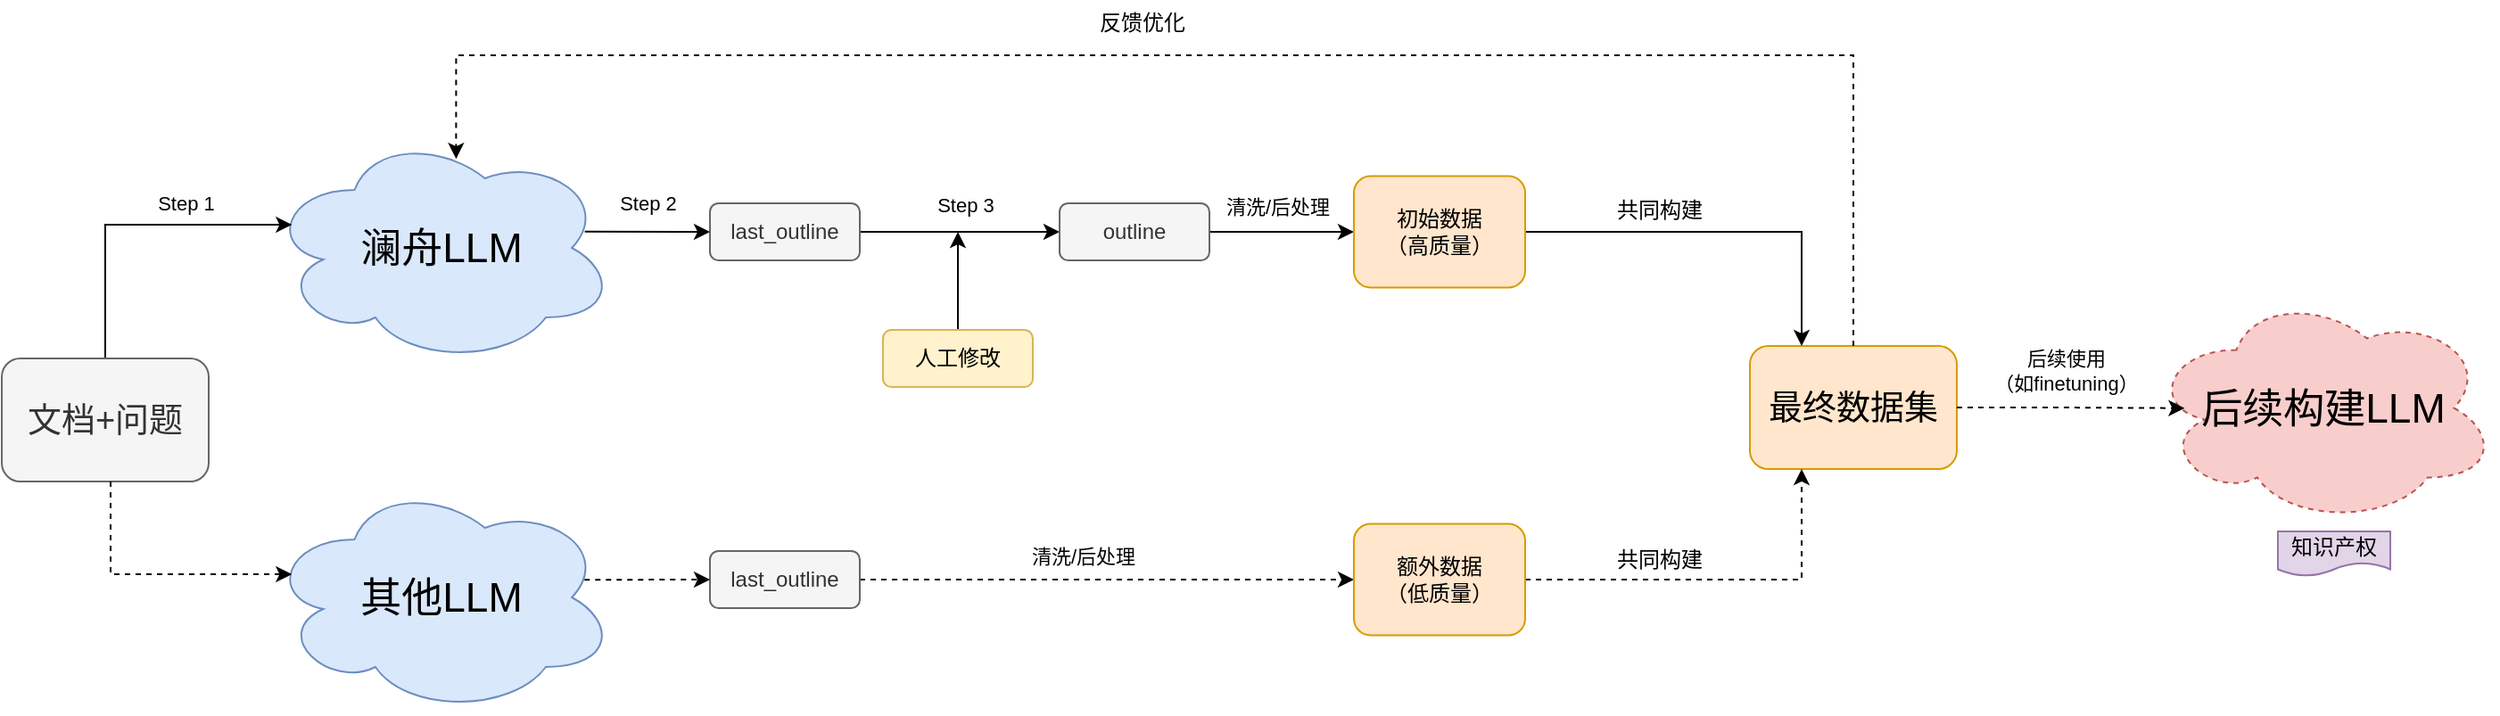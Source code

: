<mxfile version="23.1.1" type="github">
  <diagram name="第 1 页" id="Ukrg3hYitKO0pHj5Uya2">
    <mxGraphModel dx="431" dy="272" grid="0" gridSize="10" guides="1" tooltips="1" connect="1" arrows="1" fold="1" page="1" pageScale="1" pageWidth="1654" pageHeight="1169" math="0" shadow="0">
      <root>
        <mxCell id="0" />
        <mxCell id="1" parent="0" />
        <mxCell id="mXD1BfTS9CHWyj_YMzYI-2" value="&lt;font style=&quot;font-size: 23px;&quot;&gt;澜舟LLM&lt;/font&gt;" style="ellipse;shape=cloud;whiteSpace=wrap;html=1;fillColor=#dae8fc;strokeColor=#6c8ebf;" vertex="1" parent="1">
          <mxGeometry x="294" y="432" width="195" height="130" as="geometry" />
        </mxCell>
        <mxCell id="mXD1BfTS9CHWyj_YMzYI-5" value="&lt;font style=&quot;font-size: 23px;&quot;&gt;后续构建LLM&lt;/font&gt;" style="ellipse;shape=cloud;whiteSpace=wrap;html=1;fillColor=#f8cecc;strokeColor=#b85450;dashed=1;" vertex="1" parent="1">
          <mxGeometry x="1349" y="521.75" width="195" height="130" as="geometry" />
        </mxCell>
        <mxCell id="mXD1BfTS9CHWyj_YMzYI-6" style="edgeStyle=orthogonalEdgeStyle;rounded=0;orthogonalLoop=1;jettySize=auto;html=1;entryX=0.07;entryY=0.4;entryDx=0;entryDy=0;entryPerimeter=0;exitX=0.5;exitY=0;exitDx=0;exitDy=0;" edge="1" parent="1" source="mXD1BfTS9CHWyj_YMzYI-4" target="mXD1BfTS9CHWyj_YMzYI-2">
          <mxGeometry relative="1" as="geometry">
            <Array as="points">
              <mxPoint x="203" y="484" />
            </Array>
          </mxGeometry>
        </mxCell>
        <mxCell id="mXD1BfTS9CHWyj_YMzYI-22" value="Step 1&lt;br&gt;" style="edgeLabel;html=1;align=center;verticalAlign=middle;resizable=0;points=[];" vertex="1" connectable="0" parent="mXD1BfTS9CHWyj_YMzYI-6">
          <mxGeometry x="-0.415" y="2" relative="1" as="geometry">
            <mxPoint x="47" y="-35" as="offset" />
          </mxGeometry>
        </mxCell>
        <mxCell id="mXD1BfTS9CHWyj_YMzYI-7" value="&lt;font style=&quot;font-size: 23px;&quot;&gt;其他LLM&lt;/font&gt;" style="ellipse;shape=cloud;whiteSpace=wrap;html=1;fillColor=#dae8fc;strokeColor=#6c8ebf;" vertex="1" parent="1">
          <mxGeometry x="294" y="628" width="195" height="130" as="geometry" />
        </mxCell>
        <mxCell id="mXD1BfTS9CHWyj_YMzYI-15" style="edgeStyle=orthogonalEdgeStyle;rounded=0;orthogonalLoop=1;jettySize=auto;html=1;" edge="1" parent="1" source="mXD1BfTS9CHWyj_YMzYI-9" target="mXD1BfTS9CHWyj_YMzYI-14">
          <mxGeometry relative="1" as="geometry" />
        </mxCell>
        <mxCell id="mXD1BfTS9CHWyj_YMzYI-9" value="last_outline" style="rounded=1;whiteSpace=wrap;html=1;fillColor=#f5f5f5;fontColor=#333333;strokeColor=#666666;" vertex="1" parent="1">
          <mxGeometry x="542" y="472" width="84" height="32" as="geometry" />
        </mxCell>
        <mxCell id="mXD1BfTS9CHWyj_YMzYI-42" style="edgeStyle=orthogonalEdgeStyle;rounded=0;orthogonalLoop=1;jettySize=auto;html=1;" edge="1" parent="1" source="mXD1BfTS9CHWyj_YMzYI-13">
          <mxGeometry relative="1" as="geometry">
            <mxPoint x="681" y="488" as="targetPoint" />
          </mxGeometry>
        </mxCell>
        <mxCell id="mXD1BfTS9CHWyj_YMzYI-13" value="人工修改" style="rounded=1;whiteSpace=wrap;html=1;fillColor=#fff2cc;strokeColor=#d6b656;" vertex="1" parent="1">
          <mxGeometry x="639" y="543" width="84" height="32" as="geometry" />
        </mxCell>
        <mxCell id="mXD1BfTS9CHWyj_YMzYI-40" style="edgeStyle=orthogonalEdgeStyle;rounded=0;orthogonalLoop=1;jettySize=auto;html=1;" edge="1" parent="1" source="mXD1BfTS9CHWyj_YMzYI-14" target="mXD1BfTS9CHWyj_YMzYI-29">
          <mxGeometry relative="1" as="geometry" />
        </mxCell>
        <mxCell id="mXD1BfTS9CHWyj_YMzYI-41" value="清洗/后处理&lt;br&gt;" style="edgeLabel;html=1;align=center;verticalAlign=middle;resizable=0;points=[];" vertex="1" connectable="0" parent="mXD1BfTS9CHWyj_YMzYI-40">
          <mxGeometry x="-0.043" y="-2" relative="1" as="geometry">
            <mxPoint x="-1" y="-16" as="offset" />
          </mxGeometry>
        </mxCell>
        <mxCell id="mXD1BfTS9CHWyj_YMzYI-14" value="outline" style="rounded=1;whiteSpace=wrap;html=1;fillColor=#f5f5f5;fontColor=#333333;strokeColor=#666666;" vertex="1" parent="1">
          <mxGeometry x="738" y="472" width="84" height="32" as="geometry" />
        </mxCell>
        <mxCell id="mXD1BfTS9CHWyj_YMzYI-18" value="&lt;font style=&quot;font-size: 19px;&quot;&gt;最终数据集&lt;/font&gt;" style="rounded=1;whiteSpace=wrap;html=1;fillColor=#ffe6cc;strokeColor=#d79b00;" vertex="1" parent="1">
          <mxGeometry x="1125" y="552" width="116" height="69" as="geometry" />
        </mxCell>
        <mxCell id="mXD1BfTS9CHWyj_YMzYI-23" value="Step 3" style="edgeLabel;html=1;align=center;verticalAlign=middle;resizable=0;points=[];" vertex="1" connectable="0" parent="1">
          <mxGeometry x="616.997" y="526.002" as="geometry">
            <mxPoint x="68" y="-53" as="offset" />
          </mxGeometry>
        </mxCell>
        <mxCell id="mXD1BfTS9CHWyj_YMzYI-4" value="&lt;font style=&quot;font-size: 19px;&quot;&gt;文档+问题&lt;/font&gt;" style="rounded=1;whiteSpace=wrap;html=1;fillColor=#f5f5f5;strokeColor=#666666;fontColor=#333333;" vertex="1" parent="1">
          <mxGeometry x="145" y="559" width="116" height="69" as="geometry" />
        </mxCell>
        <mxCell id="mXD1BfTS9CHWyj_YMzYI-27" style="edgeStyle=orthogonalEdgeStyle;rounded=0;orthogonalLoop=1;jettySize=auto;html=1;entryX=0.07;entryY=0.4;entryDx=0;entryDy=0;entryPerimeter=0;dashed=1;" edge="1" parent="1" source="mXD1BfTS9CHWyj_YMzYI-4" target="mXD1BfTS9CHWyj_YMzYI-7">
          <mxGeometry relative="1" as="geometry">
            <Array as="points">
              <mxPoint x="206" y="680" />
            </Array>
          </mxGeometry>
        </mxCell>
        <mxCell id="mXD1BfTS9CHWyj_YMzYI-53" style="edgeStyle=orthogonalEdgeStyle;rounded=0;orthogonalLoop=1;jettySize=auto;html=1;entryX=0.25;entryY=0;entryDx=0;entryDy=0;" edge="1" parent="1" source="mXD1BfTS9CHWyj_YMzYI-29" target="mXD1BfTS9CHWyj_YMzYI-18">
          <mxGeometry relative="1" as="geometry" />
        </mxCell>
        <mxCell id="mXD1BfTS9CHWyj_YMzYI-29" value="&lt;font style=&quot;font-size: 12px;&quot;&gt;初始数据&lt;br&gt;（高质量）&lt;br&gt;&lt;/font&gt;" style="rounded=1;whiteSpace=wrap;html=1;fillColor=#ffe6cc;strokeColor=#d79b00;" vertex="1" parent="1">
          <mxGeometry x="903" y="456.75" width="96" height="62.5" as="geometry" />
        </mxCell>
        <mxCell id="mXD1BfTS9CHWyj_YMzYI-32" value="Step 2" style="edgeLabel;html=1;align=center;verticalAlign=middle;resizable=0;points=[];" vertex="1" connectable="0" parent="1">
          <mxGeometry x="507" y="471.999" as="geometry" />
        </mxCell>
        <mxCell id="mXD1BfTS9CHWyj_YMzYI-37" value="后续使用&lt;br&gt;（如finetuning）" style="edgeLabel;html=1;align=center;verticalAlign=middle;resizable=0;points=[];" vertex="1" connectable="0" parent="1">
          <mxGeometry x="1153.0" y="504" as="geometry">
            <mxPoint x="149" y="62" as="offset" />
          </mxGeometry>
        </mxCell>
        <mxCell id="mXD1BfTS9CHWyj_YMzYI-50" style="edgeStyle=orthogonalEdgeStyle;rounded=0;orthogonalLoop=1;jettySize=auto;html=1;dashed=1;" edge="1" parent="1" source="mXD1BfTS9CHWyj_YMzYI-43" target="mXD1BfTS9CHWyj_YMzYI-49">
          <mxGeometry relative="1" as="geometry" />
        </mxCell>
        <mxCell id="mXD1BfTS9CHWyj_YMzYI-43" value="last_outline" style="rounded=1;whiteSpace=wrap;html=1;fillColor=#f5f5f5;fontColor=#333333;strokeColor=#666666;" vertex="1" parent="1">
          <mxGeometry x="542" y="667" width="84" height="32" as="geometry" />
        </mxCell>
        <mxCell id="mXD1BfTS9CHWyj_YMzYI-45" value="" style="endArrow=classic;html=1;rounded=0;exitX=0.911;exitY=0.424;exitDx=0;exitDy=0;exitPerimeter=0;entryX=0;entryY=0.5;entryDx=0;entryDy=0;dashed=1;" edge="1" parent="1" source="mXD1BfTS9CHWyj_YMzYI-7" target="mXD1BfTS9CHWyj_YMzYI-43">
          <mxGeometry width="50" height="50" relative="1" as="geometry">
            <mxPoint x="402" y="832" as="sourcePoint" />
            <mxPoint x="452" y="782" as="targetPoint" />
          </mxGeometry>
        </mxCell>
        <mxCell id="mXD1BfTS9CHWyj_YMzYI-48" value="" style="endArrow=classic;html=1;rounded=0;exitX=0.912;exitY=0.43;exitDx=0;exitDy=0;exitPerimeter=0;entryX=0;entryY=0.5;entryDx=0;entryDy=0;" edge="1" parent="1" source="mXD1BfTS9CHWyj_YMzYI-2" target="mXD1BfTS9CHWyj_YMzYI-9">
          <mxGeometry width="50" height="50" relative="1" as="geometry">
            <mxPoint x="472.62" y="490.99" as="sourcePoint" />
            <mxPoint x="569" y="530" as="targetPoint" />
          </mxGeometry>
        </mxCell>
        <mxCell id="mXD1BfTS9CHWyj_YMzYI-54" style="edgeStyle=orthogonalEdgeStyle;rounded=0;orthogonalLoop=1;jettySize=auto;html=1;entryX=0.25;entryY=1;entryDx=0;entryDy=0;dashed=1;" edge="1" parent="1" source="mXD1BfTS9CHWyj_YMzYI-49" target="mXD1BfTS9CHWyj_YMzYI-18">
          <mxGeometry relative="1" as="geometry" />
        </mxCell>
        <mxCell id="mXD1BfTS9CHWyj_YMzYI-49" value="额外数据&lt;br style=&quot;border-color: var(--border-color);&quot;&gt;（低质量）" style="rounded=1;whiteSpace=wrap;html=1;fillColor=#ffe6cc;strokeColor=#d79b00;" vertex="1" parent="1">
          <mxGeometry x="903" y="651.75" width="96" height="62.5" as="geometry" />
        </mxCell>
        <mxCell id="mXD1BfTS9CHWyj_YMzYI-51" value="清洗/后处理&lt;br&gt;" style="edgeLabel;html=1;align=center;verticalAlign=middle;resizable=0;points=[];" vertex="1" connectable="0" parent="1">
          <mxGeometry x="1002.996" y="500.003" as="geometry">
            <mxPoint x="-252" y="170" as="offset" />
          </mxGeometry>
        </mxCell>
        <mxCell id="mXD1BfTS9CHWyj_YMzYI-55" value="共同构建" style="text;html=1;align=center;verticalAlign=middle;resizable=0;points=[];autosize=1;strokeColor=none;fillColor=none;" vertex="1" parent="1">
          <mxGeometry x="1041" y="463" width="66" height="26" as="geometry" />
        </mxCell>
        <mxCell id="mXD1BfTS9CHWyj_YMzYI-56" value="共同构建" style="text;html=1;align=center;verticalAlign=middle;resizable=0;points=[];autosize=1;strokeColor=none;fillColor=none;" vertex="1" parent="1">
          <mxGeometry x="1041" y="659" width="66" height="26" as="geometry" />
        </mxCell>
        <mxCell id="mXD1BfTS9CHWyj_YMzYI-57" style="edgeStyle=orthogonalEdgeStyle;rounded=0;orthogonalLoop=1;jettySize=auto;html=1;entryX=0.101;entryY=0.501;entryDx=0;entryDy=0;entryPerimeter=0;dashed=1;" edge="1" parent="1" source="mXD1BfTS9CHWyj_YMzYI-18" target="mXD1BfTS9CHWyj_YMzYI-5">
          <mxGeometry relative="1" as="geometry" />
        </mxCell>
        <mxCell id="mXD1BfTS9CHWyj_YMzYI-58" style="edgeStyle=orthogonalEdgeStyle;rounded=0;orthogonalLoop=1;jettySize=auto;html=1;dashed=1;entryX=0.542;entryY=0.116;entryDx=0;entryDy=0;entryPerimeter=0;" edge="1" parent="1" source="mXD1BfTS9CHWyj_YMzYI-18" target="mXD1BfTS9CHWyj_YMzYI-2">
          <mxGeometry relative="1" as="geometry">
            <mxPoint x="372" y="445" as="targetPoint" />
            <Array as="points">
              <mxPoint x="1183" y="389" />
              <mxPoint x="400" y="389" />
            </Array>
          </mxGeometry>
        </mxCell>
        <mxCell id="mXD1BfTS9CHWyj_YMzYI-59" value="反馈优化" style="text;html=1;align=center;verticalAlign=middle;resizable=0;points=[];autosize=1;strokeColor=none;fillColor=none;" vertex="1" parent="1">
          <mxGeometry x="751" y="358" width="66" height="26" as="geometry" />
        </mxCell>
        <mxCell id="mXD1BfTS9CHWyj_YMzYI-62" value="知识产权" style="shape=document;whiteSpace=wrap;html=1;boundedLbl=1;fillColor=#e1d5e7;strokeColor=#9673a6;" vertex="1" parent="1">
          <mxGeometry x="1421" y="656" width="63" height="25" as="geometry" />
        </mxCell>
      </root>
    </mxGraphModel>
  </diagram>
</mxfile>
